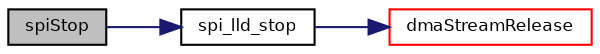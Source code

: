digraph "spiStop"
{
  bgcolor="transparent";
  edge [fontname="Helvetica",fontsize="8",labelfontname="Helvetica",labelfontsize="8"];
  node [fontname="Helvetica",fontsize="8",shape=record];
  rankdir="LR";
  Node28 [label="spiStop",height=0.2,width=0.4,color="black", fillcolor="grey75", style="filled", fontcolor="black"];
  Node28 -> Node29 [color="midnightblue",fontsize="8",style="solid",fontname="Helvetica"];
  Node29 [label="spi_lld_stop",height=0.2,width=0.4,color="black",URL="$group___s_p_i.html#ga8d6b2e0764d39b892b51e6abe4923f80",tooltip="Deactivates the SPI peripheral. "];
  Node29 -> Node30 [color="midnightblue",fontsize="8",style="solid",fontname="Helvetica"];
  Node30 [label="dmaStreamRelease",height=0.2,width=0.4,color="red",URL="$group___s_t_m32___d_m_a.html#ga6427d36d4aba6469fd46e53bf972211e",tooltip="Releases a DMA stream. "];
}
